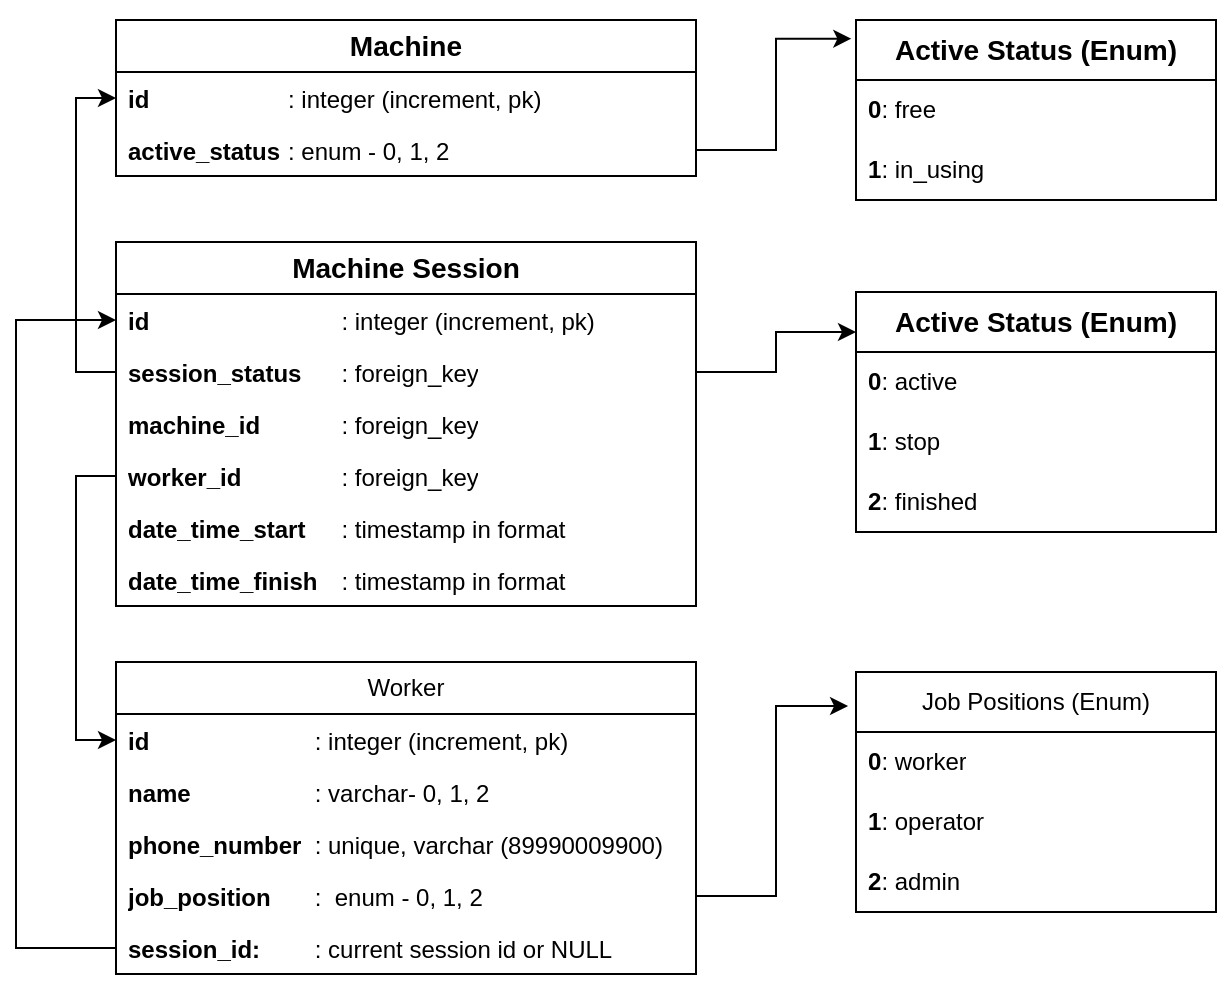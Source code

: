 <mxfile version="24.6.2" type="device">
  <diagram id="C5RBs43oDa-KdzZeNtuy" name="Page-1">
    <mxGraphModel dx="1224" dy="816" grid="1" gridSize="10" guides="1" tooltips="1" connect="1" arrows="1" fold="1" page="1" pageScale="1" pageWidth="827" pageHeight="1169" math="0" shadow="0">
      <root>
        <mxCell id="WIyWlLk6GJQsqaUBKTNV-0" />
        <mxCell id="WIyWlLk6GJQsqaUBKTNV-1" parent="WIyWlLk6GJQsqaUBKTNV-0" />
        <mxCell id="p5qgGo7XCK0Cg9WAAUh_-19" value="&lt;h3&gt;&lt;b&gt;Machine&lt;/b&gt;&lt;/h3&gt;" style="swimlane;fontStyle=0;childLayout=stackLayout;horizontal=1;startSize=26;fillColor=none;horizontalStack=0;resizeParent=1;resizeParentMax=0;resizeLast=0;collapsible=1;marginBottom=0;whiteSpace=wrap;html=1;" vertex="1" parent="WIyWlLk6GJQsqaUBKTNV-1">
          <mxGeometry x="60" y="49" width="290" height="78" as="geometry" />
        </mxCell>
        <mxCell id="p5qgGo7XCK0Cg9WAAUh_-20" value="&lt;b&gt;id&lt;/b&gt;&lt;span style=&quot;white-space: pre;&quot;&gt;&#x9;&lt;/span&gt;&lt;span style=&quot;white-space: pre;&quot;&gt;&#x9;&lt;/span&gt;&lt;span style=&quot;white-space: pre;&quot;&gt;&#x9;&lt;/span&gt;: integer (increment, pk)" style="text;strokeColor=none;fillColor=none;align=left;verticalAlign=top;spacingLeft=4;spacingRight=4;overflow=hidden;rotatable=0;points=[[0,0.5],[1,0.5]];portConstraint=eastwest;whiteSpace=wrap;html=1;" vertex="1" parent="p5qgGo7XCK0Cg9WAAUh_-19">
          <mxGeometry y="26" width="290" height="26" as="geometry" />
        </mxCell>
        <mxCell id="p5qgGo7XCK0Cg9WAAUh_-21" value="&lt;b&gt;active_status&lt;/b&gt;&lt;span style=&quot;white-space: pre;&quot;&gt;&#x9;&lt;/span&gt;: enum - 0, 1, 2" style="text;strokeColor=none;fillColor=none;align=left;verticalAlign=top;spacingLeft=4;spacingRight=4;overflow=hidden;rotatable=0;points=[[0,0.5],[1,0.5]];portConstraint=eastwest;whiteSpace=wrap;html=1;" vertex="1" parent="p5qgGo7XCK0Cg9WAAUh_-19">
          <mxGeometry y="52" width="290" height="26" as="geometry" />
        </mxCell>
        <mxCell id="p5qgGo7XCK0Cg9WAAUh_-23" value="&lt;h3&gt;&lt;b&gt;Active Status (Enum)&lt;/b&gt;&lt;/h3&gt;" style="swimlane;fontStyle=0;childLayout=stackLayout;horizontal=1;startSize=30;horizontalStack=0;resizeParent=1;resizeParentMax=0;resizeLast=0;collapsible=1;marginBottom=0;whiteSpace=wrap;html=1;" vertex="1" parent="WIyWlLk6GJQsqaUBKTNV-1">
          <mxGeometry x="430" y="49" width="180" height="90" as="geometry" />
        </mxCell>
        <mxCell id="p5qgGo7XCK0Cg9WAAUh_-26" value="&lt;b&gt;0&lt;/b&gt;: free" style="text;strokeColor=none;fillColor=none;align=left;verticalAlign=middle;spacingLeft=4;spacingRight=4;overflow=hidden;points=[[0,0.5],[1,0.5]];portConstraint=eastwest;rotatable=0;whiteSpace=wrap;html=1;" vertex="1" parent="p5qgGo7XCK0Cg9WAAUh_-23">
          <mxGeometry y="30" width="180" height="30" as="geometry" />
        </mxCell>
        <mxCell id="p5qgGo7XCK0Cg9WAAUh_-25" value="&lt;b&gt;1&lt;/b&gt;: in_using" style="text;strokeColor=none;fillColor=none;align=left;verticalAlign=middle;spacingLeft=4;spacingRight=4;overflow=hidden;points=[[0,0.5],[1,0.5]];portConstraint=eastwest;rotatable=0;whiteSpace=wrap;html=1;" vertex="1" parent="p5qgGo7XCK0Cg9WAAUh_-23">
          <mxGeometry y="60" width="180" height="30" as="geometry" />
        </mxCell>
        <mxCell id="p5qgGo7XCK0Cg9WAAUh_-35" value="Worker" style="swimlane;fontStyle=0;childLayout=stackLayout;horizontal=1;startSize=26;fillColor=none;horizontalStack=0;resizeParent=1;resizeParentMax=0;resizeLast=0;collapsible=1;marginBottom=0;whiteSpace=wrap;html=1;" vertex="1" parent="WIyWlLk6GJQsqaUBKTNV-1">
          <mxGeometry x="60" y="370" width="290" height="156" as="geometry" />
        </mxCell>
        <mxCell id="p5qgGo7XCK0Cg9WAAUh_-36" value="&lt;b&gt;id&lt;/b&gt;&lt;span style=&quot;white-space: pre;&quot;&gt;&#x9;&lt;/span&gt;&lt;span style=&quot;white-space: pre;&quot;&gt;&#x9; &lt;span style=&quot;white-space: pre;&quot;&gt;&#x9;    &lt;/span&gt;&lt;/span&gt;: integer (increment, pk)" style="text;strokeColor=none;fillColor=none;align=left;verticalAlign=top;spacingLeft=4;spacingRight=4;overflow=hidden;rotatable=0;points=[[0,0.5],[1,0.5]];portConstraint=eastwest;whiteSpace=wrap;html=1;" vertex="1" parent="p5qgGo7XCK0Cg9WAAUh_-35">
          <mxGeometry y="26" width="290" height="26" as="geometry" />
        </mxCell>
        <mxCell id="p5qgGo7XCK0Cg9WAAUh_-37" value="&lt;b&gt;name&lt;/b&gt;&lt;span style=&quot;white-space: pre;&quot;&gt;&#x9;&lt;span style=&quot;white-space: pre;&quot;&gt;&#x9;    &lt;/span&gt;&lt;/span&gt;: varchar- 0, 1, 2" style="text;strokeColor=none;fillColor=none;align=left;verticalAlign=top;spacingLeft=4;spacingRight=4;overflow=hidden;rotatable=0;points=[[0,0.5],[1,0.5]];portConstraint=eastwest;whiteSpace=wrap;html=1;" vertex="1" parent="p5qgGo7XCK0Cg9WAAUh_-35">
          <mxGeometry y="52" width="290" height="26" as="geometry" />
        </mxCell>
        <mxCell id="p5qgGo7XCK0Cg9WAAUh_-52" value="&lt;b&gt;phone_number&lt;span style=&quot;white-space: pre;&quot;&gt;&amp;nbsp; &lt;/span&gt;&lt;/b&gt;: unique, varchar (89990009900)&amp;nbsp;" style="text;strokeColor=none;fillColor=none;align=left;verticalAlign=top;spacingLeft=4;spacingRight=4;overflow=hidden;rotatable=0;points=[[0,0.5],[1,0.5]];portConstraint=eastwest;whiteSpace=wrap;html=1;" vertex="1" parent="p5qgGo7XCK0Cg9WAAUh_-35">
          <mxGeometry y="78" width="290" height="26" as="geometry" />
        </mxCell>
        <mxCell id="p5qgGo7XCK0Cg9WAAUh_-55" value="&lt;b&gt;job_position&lt;span style=&quot;white-space: pre;&quot;&gt;&amp;nbsp; &lt;span style=&quot;white-space: pre;&quot;&gt;&#x9;    &lt;/span&gt;&lt;/span&gt;&lt;/b&gt;: &amp;nbsp;enum - 0, 1, 2" style="text;strokeColor=none;fillColor=none;align=left;verticalAlign=top;spacingLeft=4;spacingRight=4;overflow=hidden;rotatable=0;points=[[0,0.5],[1,0.5]];portConstraint=eastwest;whiteSpace=wrap;html=1;" vertex="1" parent="p5qgGo7XCK0Cg9WAAUh_-35">
          <mxGeometry y="104" width="290" height="26" as="geometry" />
        </mxCell>
        <mxCell id="p5qgGo7XCK0Cg9WAAUh_-64" value="&lt;b&gt;session_id:&lt;span style=&quot;white-space: pre;&quot;&gt;&amp;nbsp; &lt;span style=&quot;white-space: pre;&quot;&gt;&#x9;    &lt;/span&gt;&lt;/span&gt;&lt;/b&gt;: current session id or NULL&amp;nbsp;" style="text;strokeColor=none;fillColor=none;align=left;verticalAlign=top;spacingLeft=4;spacingRight=4;overflow=hidden;rotatable=0;points=[[0,0.5],[1,0.5]];portConstraint=eastwest;whiteSpace=wrap;html=1;" vertex="1" parent="p5qgGo7XCK0Cg9WAAUh_-35">
          <mxGeometry y="130" width="290" height="26" as="geometry" />
        </mxCell>
        <mxCell id="p5qgGo7XCK0Cg9WAAUh_-43" value="&lt;h3&gt;Machine Session&lt;/h3&gt;" style="swimlane;fontStyle=0;childLayout=stackLayout;horizontal=1;startSize=26;fillColor=none;horizontalStack=0;resizeParent=1;resizeParentMax=0;resizeLast=0;collapsible=1;marginBottom=0;whiteSpace=wrap;html=1;" vertex="1" parent="WIyWlLk6GJQsqaUBKTNV-1">
          <mxGeometry x="60" y="160" width="290" height="182" as="geometry" />
        </mxCell>
        <mxCell id="p5qgGo7XCK0Cg9WAAUh_-44" value="&lt;b&gt;id&lt;/b&gt;&lt;span style=&quot;white-space: pre;&quot;&gt;&#x9;&lt;/span&gt;&lt;span style=&quot;white-space: pre;&quot;&gt;&#x9;&lt;/span&gt;&lt;span style=&quot;white-space: pre;&quot;&gt;&#x9;&lt;span style=&quot;white-space: pre;&quot;&gt;&#x9;&lt;/span&gt;&lt;/span&gt;: integer (increment, pk)" style="text;strokeColor=none;fillColor=none;align=left;verticalAlign=top;spacingLeft=4;spacingRight=4;overflow=hidden;rotatable=0;points=[[0,0.5],[1,0.5]];portConstraint=eastwest;whiteSpace=wrap;html=1;" vertex="1" parent="p5qgGo7XCK0Cg9WAAUh_-43">
          <mxGeometry y="26" width="290" height="26" as="geometry" />
        </mxCell>
        <mxCell id="p5qgGo7XCK0Cg9WAAUh_-48" value="&lt;b&gt;session_status&lt;/b&gt;&lt;span style=&quot;white-space: pre;&quot;&gt;&#x9;&lt;/span&gt;: foreign_key" style="text;strokeColor=none;fillColor=none;align=left;verticalAlign=top;spacingLeft=4;spacingRight=4;overflow=hidden;rotatable=0;points=[[0,0.5],[1,0.5]];portConstraint=eastwest;whiteSpace=wrap;html=1;" vertex="1" parent="p5qgGo7XCK0Cg9WAAUh_-43">
          <mxGeometry y="52" width="290" height="26" as="geometry" />
        </mxCell>
        <mxCell id="p5qgGo7XCK0Cg9WAAUh_-66" value="&lt;b&gt;machine_id&lt;/b&gt;&lt;span style=&quot;white-space: pre;&quot;&gt;&#x9;&lt;span style=&quot;white-space: pre;&quot;&gt;&#x9;&lt;/span&gt;&lt;/span&gt;: foreign_key" style="text;strokeColor=none;fillColor=none;align=left;verticalAlign=top;spacingLeft=4;spacingRight=4;overflow=hidden;rotatable=0;points=[[0,0.5],[1,0.5]];portConstraint=eastwest;whiteSpace=wrap;html=1;" vertex="1" parent="p5qgGo7XCK0Cg9WAAUh_-43">
          <mxGeometry y="78" width="290" height="26" as="geometry" />
        </mxCell>
        <mxCell id="p5qgGo7XCK0Cg9WAAUh_-45" value="&lt;b&gt;worker_id&lt;/b&gt;&lt;span style=&quot;white-space: pre;&quot;&gt;&#x9;&lt;span style=&quot;white-space: pre;&quot;&gt;&#x9;&lt;/span&gt;&lt;/span&gt;: foreign_key" style="text;strokeColor=none;fillColor=none;align=left;verticalAlign=top;spacingLeft=4;spacingRight=4;overflow=hidden;rotatable=0;points=[[0,0.5],[1,0.5]];portConstraint=eastwest;whiteSpace=wrap;html=1;" vertex="1" parent="p5qgGo7XCK0Cg9WAAUh_-43">
          <mxGeometry y="104" width="290" height="26" as="geometry" />
        </mxCell>
        <mxCell id="p5qgGo7XCK0Cg9WAAUh_-46" value="&lt;b&gt;date_time_start&lt;/b&gt;&lt;span style=&quot;white-space: pre;&quot;&gt;&#x9;&lt;/span&gt;: timestamp in format" style="text;strokeColor=none;fillColor=none;align=left;verticalAlign=top;spacingLeft=4;spacingRight=4;overflow=hidden;rotatable=0;points=[[0,0.5],[1,0.5]];portConstraint=eastwest;whiteSpace=wrap;html=1;" vertex="1" parent="p5qgGo7XCK0Cg9WAAUh_-43">
          <mxGeometry y="130" width="290" height="26" as="geometry" />
        </mxCell>
        <mxCell id="p5qgGo7XCK0Cg9WAAUh_-51" value="&lt;b&gt;date_time_finish&lt;/b&gt;&lt;span style=&quot;white-space: pre;&quot;&gt;&#x9;&lt;/span&gt;: timestamp in format" style="text;strokeColor=none;fillColor=none;align=left;verticalAlign=top;spacingLeft=4;spacingRight=4;overflow=hidden;rotatable=0;points=[[0,0.5],[1,0.5]];portConstraint=eastwest;whiteSpace=wrap;html=1;" vertex="1" parent="p5qgGo7XCK0Cg9WAAUh_-43">
          <mxGeometry y="156" width="290" height="26" as="geometry" />
        </mxCell>
        <mxCell id="p5qgGo7XCK0Cg9WAAUh_-49" style="edgeStyle=orthogonalEdgeStyle;rounded=0;orthogonalLoop=1;jettySize=auto;html=1;entryX=0;entryY=0.5;entryDx=0;entryDy=0;" edge="1" parent="WIyWlLk6GJQsqaUBKTNV-1" source="p5qgGo7XCK0Cg9WAAUh_-48" target="p5qgGo7XCK0Cg9WAAUh_-20">
          <mxGeometry relative="1" as="geometry" />
        </mxCell>
        <mxCell id="p5qgGo7XCK0Cg9WAAUh_-50" style="edgeStyle=orthogonalEdgeStyle;rounded=0;orthogonalLoop=1;jettySize=auto;html=1;entryX=-0.013;entryY=0.104;entryDx=0;entryDy=0;entryPerimeter=0;" edge="1" parent="WIyWlLk6GJQsqaUBKTNV-1" source="p5qgGo7XCK0Cg9WAAUh_-21" target="p5qgGo7XCK0Cg9WAAUh_-23">
          <mxGeometry relative="1" as="geometry" />
        </mxCell>
        <mxCell id="p5qgGo7XCK0Cg9WAAUh_-57" style="edgeStyle=orthogonalEdgeStyle;rounded=0;orthogonalLoop=1;jettySize=auto;html=1;entryX=0;entryY=0.5;entryDx=0;entryDy=0;exitX=0;exitY=0.5;exitDx=0;exitDy=0;" edge="1" parent="WIyWlLk6GJQsqaUBKTNV-1" source="p5qgGo7XCK0Cg9WAAUh_-45" target="p5qgGo7XCK0Cg9WAAUh_-36">
          <mxGeometry relative="1" as="geometry" />
        </mxCell>
        <mxCell id="p5qgGo7XCK0Cg9WAAUh_-59" value="Job Positions (Enum)" style="swimlane;fontStyle=0;childLayout=stackLayout;horizontal=1;startSize=30;horizontalStack=0;resizeParent=1;resizeParentMax=0;resizeLast=0;collapsible=1;marginBottom=0;whiteSpace=wrap;html=1;" vertex="1" parent="WIyWlLk6GJQsqaUBKTNV-1">
          <mxGeometry x="430" y="375" width="180" height="120" as="geometry" />
        </mxCell>
        <mxCell id="p5qgGo7XCK0Cg9WAAUh_-60" value="&lt;b&gt;0&lt;/b&gt;: worker" style="text;strokeColor=none;fillColor=none;align=left;verticalAlign=middle;spacingLeft=4;spacingRight=4;overflow=hidden;points=[[0,0.5],[1,0.5]];portConstraint=eastwest;rotatable=0;whiteSpace=wrap;html=1;" vertex="1" parent="p5qgGo7XCK0Cg9WAAUh_-59">
          <mxGeometry y="30" width="180" height="30" as="geometry" />
        </mxCell>
        <mxCell id="p5qgGo7XCK0Cg9WAAUh_-61" value="&lt;b&gt;1&lt;/b&gt;: operator" style="text;strokeColor=none;fillColor=none;align=left;verticalAlign=middle;spacingLeft=4;spacingRight=4;overflow=hidden;points=[[0,0.5],[1,0.5]];portConstraint=eastwest;rotatable=0;whiteSpace=wrap;html=1;" vertex="1" parent="p5qgGo7XCK0Cg9WAAUh_-59">
          <mxGeometry y="60" width="180" height="30" as="geometry" />
        </mxCell>
        <mxCell id="p5qgGo7XCK0Cg9WAAUh_-62" value="&lt;b&gt;2&lt;/b&gt;: admin" style="text;strokeColor=none;fillColor=none;align=left;verticalAlign=middle;spacingLeft=4;spacingRight=4;overflow=hidden;points=[[0,0.5],[1,0.5]];portConstraint=eastwest;rotatable=0;whiteSpace=wrap;html=1;" vertex="1" parent="p5qgGo7XCK0Cg9WAAUh_-59">
          <mxGeometry y="90" width="180" height="30" as="geometry" />
        </mxCell>
        <mxCell id="p5qgGo7XCK0Cg9WAAUh_-63" style="edgeStyle=orthogonalEdgeStyle;rounded=0;orthogonalLoop=1;jettySize=auto;html=1;entryX=-0.022;entryY=0.142;entryDx=0;entryDy=0;entryPerimeter=0;" edge="1" parent="WIyWlLk6GJQsqaUBKTNV-1" source="p5qgGo7XCK0Cg9WAAUh_-55" target="p5qgGo7XCK0Cg9WAAUh_-59">
          <mxGeometry relative="1" as="geometry" />
        </mxCell>
        <mxCell id="p5qgGo7XCK0Cg9WAAUh_-65" style="edgeStyle=orthogonalEdgeStyle;rounded=0;orthogonalLoop=1;jettySize=auto;html=1;entryX=0;entryY=0.5;entryDx=0;entryDy=0;" edge="1" parent="WIyWlLk6GJQsqaUBKTNV-1" source="p5qgGo7XCK0Cg9WAAUh_-64" target="p5qgGo7XCK0Cg9WAAUh_-44">
          <mxGeometry relative="1" as="geometry">
            <Array as="points">
              <mxPoint x="10" y="513" />
              <mxPoint x="10" y="199" />
            </Array>
          </mxGeometry>
        </mxCell>
        <mxCell id="p5qgGo7XCK0Cg9WAAUh_-67" value="&lt;h3&gt;&lt;b&gt;Active Status (Enum)&lt;/b&gt;&lt;/h3&gt;" style="swimlane;fontStyle=0;childLayout=stackLayout;horizontal=1;startSize=30;horizontalStack=0;resizeParent=1;resizeParentMax=0;resizeLast=0;collapsible=1;marginBottom=0;whiteSpace=wrap;html=1;" vertex="1" parent="WIyWlLk6GJQsqaUBKTNV-1">
          <mxGeometry x="430" y="185" width="180" height="120" as="geometry" />
        </mxCell>
        <mxCell id="p5qgGo7XCK0Cg9WAAUh_-68" value="&lt;b&gt;0&lt;/b&gt;: active" style="text;strokeColor=none;fillColor=none;align=left;verticalAlign=middle;spacingLeft=4;spacingRight=4;overflow=hidden;points=[[0,0.5],[1,0.5]];portConstraint=eastwest;rotatable=0;whiteSpace=wrap;html=1;" vertex="1" parent="p5qgGo7XCK0Cg9WAAUh_-67">
          <mxGeometry y="30" width="180" height="30" as="geometry" />
        </mxCell>
        <mxCell id="p5qgGo7XCK0Cg9WAAUh_-69" value="&lt;b&gt;1&lt;/b&gt;: stop" style="text;strokeColor=none;fillColor=none;align=left;verticalAlign=middle;spacingLeft=4;spacingRight=4;overflow=hidden;points=[[0,0.5],[1,0.5]];portConstraint=eastwest;rotatable=0;whiteSpace=wrap;html=1;" vertex="1" parent="p5qgGo7XCK0Cg9WAAUh_-67">
          <mxGeometry y="60" width="180" height="30" as="geometry" />
        </mxCell>
        <mxCell id="p5qgGo7XCK0Cg9WAAUh_-70" value="&lt;b&gt;2&lt;/b&gt;: finished" style="text;strokeColor=none;fillColor=none;align=left;verticalAlign=middle;spacingLeft=4;spacingRight=4;overflow=hidden;points=[[0,0.5],[1,0.5]];portConstraint=eastwest;rotatable=0;whiteSpace=wrap;html=1;" vertex="1" parent="p5qgGo7XCK0Cg9WAAUh_-67">
          <mxGeometry y="90" width="180" height="30" as="geometry" />
        </mxCell>
        <mxCell id="p5qgGo7XCK0Cg9WAAUh_-71" style="edgeStyle=orthogonalEdgeStyle;rounded=0;orthogonalLoop=1;jettySize=auto;html=1;entryX=0;entryY=0.167;entryDx=0;entryDy=0;entryPerimeter=0;" edge="1" parent="WIyWlLk6GJQsqaUBKTNV-1" source="p5qgGo7XCK0Cg9WAAUh_-48" target="p5qgGo7XCK0Cg9WAAUh_-67">
          <mxGeometry relative="1" as="geometry" />
        </mxCell>
      </root>
    </mxGraphModel>
  </diagram>
</mxfile>
